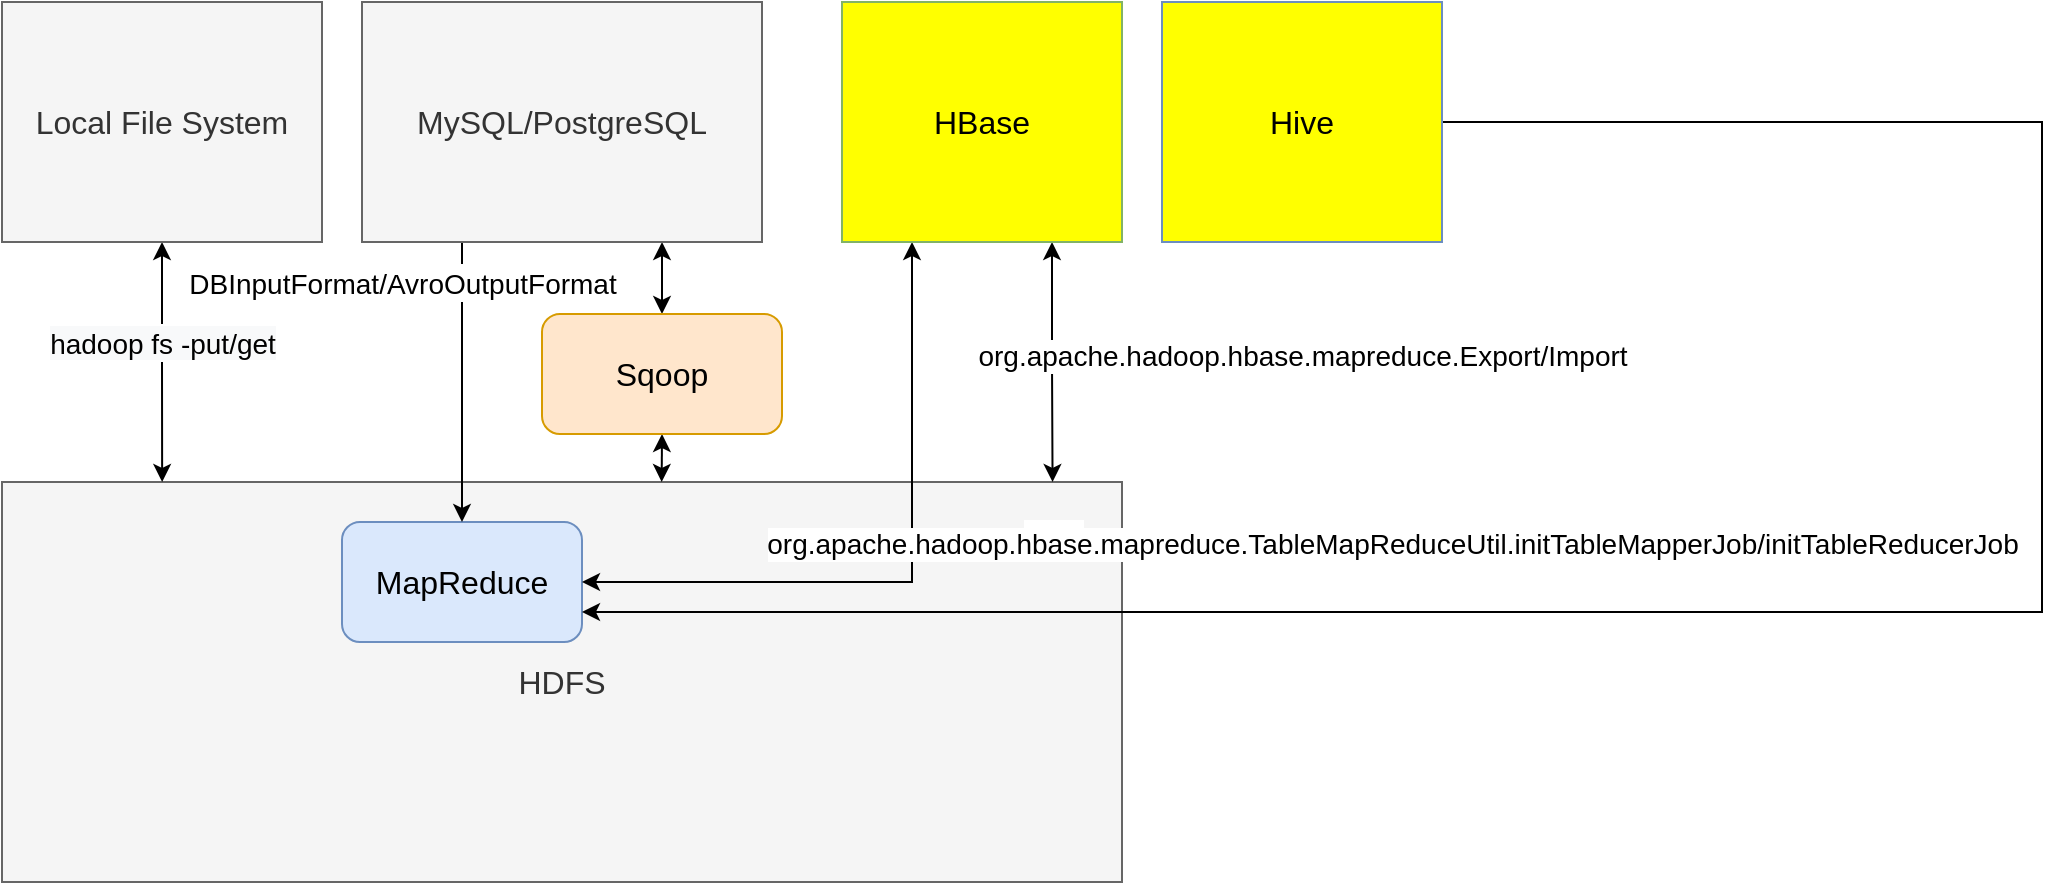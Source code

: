 <mxfile version="16.5.6" type="device"><diagram id="8yHw5EFJD6iDHv8WdSHa" name="Page-1"><mxGraphModel dx="786" dy="464" grid="1" gridSize="10" guides="1" tooltips="1" connect="1" arrows="1" fold="1" page="1" pageScale="1" pageWidth="827" pageHeight="1169" math="0" shadow="0"><root><mxCell id="0"/><mxCell id="1" parent="0"/><mxCell id="rUUvI44meclIwPsDlu_f-1" value="&lt;font style=&quot;font-size: 16px&quot;&gt;HDFS&lt;/font&gt;" style="rounded=0;whiteSpace=wrap;html=1;fillColor=#f5f5f5;fontColor=#333333;strokeColor=#666666;" parent="1" vertex="1"><mxGeometry x="80" y="280" width="560" height="200" as="geometry"/></mxCell><mxCell id="rUUvI44meclIwPsDlu_f-6" style="edgeStyle=orthogonalEdgeStyle;rounded=0;orthogonalLoop=1;jettySize=auto;html=1;entryX=0.143;entryY=0;entryDx=0;entryDy=0;entryPerimeter=0;fontSize=16;startArrow=classic;startFill=1;" parent="1" source="rUUvI44meclIwPsDlu_f-2" target="rUUvI44meclIwPsDlu_f-1" edge="1"><mxGeometry relative="1" as="geometry"/></mxCell><mxCell id="rUUvI44meclIwPsDlu_f-8" value="&lt;span style=&quot;background-color: rgb(248 , 249 , 250)&quot;&gt;&lt;font style=&quot;font-size: 14px&quot;&gt;hadoop fs -put/get&lt;/font&gt;&lt;/span&gt;" style="edgeLabel;html=1;align=center;verticalAlign=middle;resizable=0;points=[];fontSize=16;" parent="rUUvI44meclIwPsDlu_f-6" vertex="1" connectable="0"><mxGeometry x="-0.201" y="-3" relative="1" as="geometry"><mxPoint x="3" y="2" as="offset"/></mxGeometry></mxCell><mxCell id="rUUvI44meclIwPsDlu_f-2" value="&lt;font style=&quot;font-size: 16px&quot;&gt;Local File System&lt;/font&gt;" style="rounded=0;whiteSpace=wrap;html=1;fillColor=#f5f5f5;fontColor=#333333;strokeColor=#666666;" parent="1" vertex="1"><mxGeometry x="80" y="40" width="160" height="120" as="geometry"/></mxCell><mxCell id="rUUvI44meclIwPsDlu_f-3" value="&lt;font style=&quot;font-size: 16px&quot;&gt;MapReduce&lt;/font&gt;" style="rounded=1;whiteSpace=wrap;html=1;fontSize=18;fillColor=#dae8fc;strokeColor=#6c8ebf;" parent="1" vertex="1"><mxGeometry x="250" y="300" width="120" height="60" as="geometry"/></mxCell><mxCell id="rUUvI44meclIwPsDlu_f-9" style="edgeStyle=orthogonalEdgeStyle;rounded=0;orthogonalLoop=1;jettySize=auto;html=1;exitX=0.25;exitY=1;exitDx=0;exitDy=0;fontSize=16;" parent="1" source="rUUvI44meclIwPsDlu_f-4" target="rUUvI44meclIwPsDlu_f-3" edge="1"><mxGeometry relative="1" as="geometry"/></mxCell><mxCell id="rUUvI44meclIwPsDlu_f-11" value="&lt;font style=&quot;font-size: 14px&quot;&gt;DBInputFormat/AvroOutputFormat&lt;/font&gt;" style="edgeLabel;html=1;align=center;verticalAlign=middle;resizable=0;points=[];fontSize=16;" parent="rUUvI44meclIwPsDlu_f-9" vertex="1" connectable="0"><mxGeometry x="-0.871" y="-1" relative="1" as="geometry"><mxPoint x="-29" y="11" as="offset"/></mxGeometry></mxCell><mxCell id="rUUvI44meclIwPsDlu_f-14" style="edgeStyle=orthogonalEdgeStyle;rounded=0;orthogonalLoop=1;jettySize=auto;html=1;exitX=0.75;exitY=1;exitDx=0;exitDy=0;fontSize=14;startArrow=classic;startFill=1;" parent="1" source="rUUvI44meclIwPsDlu_f-4" target="rUUvI44meclIwPsDlu_f-10" edge="1"><mxGeometry relative="1" as="geometry"/></mxCell><mxCell id="rUUvI44meclIwPsDlu_f-4" value="&lt;font style=&quot;font-size: 16px&quot;&gt;MySQL/PostgreSQL&lt;/font&gt;" style="rounded=0;whiteSpace=wrap;html=1;fillColor=#f5f5f5;fontColor=#333333;strokeColor=#666666;" parent="1" vertex="1"><mxGeometry x="260" y="40" width="200" height="120" as="geometry"/></mxCell><mxCell id="rUUvI44meclIwPsDlu_f-23" style="edgeStyle=orthogonalEdgeStyle;rounded=0;orthogonalLoop=1;jettySize=auto;html=1;exitX=0.25;exitY=1;exitDx=0;exitDy=0;entryX=1;entryY=0.5;entryDx=0;entryDy=0;fontSize=14;startArrow=classic;startFill=1;" parent="1" source="rUUvI44meclIwPsDlu_f-5" target="rUUvI44meclIwPsDlu_f-3" edge="1"><mxGeometry relative="1" as="geometry"/></mxCell><mxCell id="rUUvI44meclIwPsDlu_f-24" value="&lt;ul class=&quot;inheritance&quot; style=&quot;margin: 0px 0px 0px 15px ; padding: 1px 0px 0px 15px ; color: rgb(53 , 56 , 51) ; font-family: &amp;#34;dejavu sans&amp;#34; , &amp;#34;arial&amp;#34; , &amp;#34;helvetica&amp;#34; , sans-serif ; text-align: left&quot;&gt;&lt;br&gt;&lt;/ul&gt;" style="edgeLabel;html=1;align=center;verticalAlign=middle;resizable=0;points=[];fontSize=14;" parent="rUUvI44meclIwPsDlu_f-23" vertex="1" connectable="0"><mxGeometry x="-0.069" y="1" relative="1" as="geometry"><mxPoint x="69" y="-9" as="offset"/></mxGeometry></mxCell><mxCell id="rUUvI44meclIwPsDlu_f-25" value="org.apache.hadoop.hbase.mapreduce.TableMapReduceUtil.initTableMapperJob/initTableReducerJob" style="edgeLabel;html=1;align=center;verticalAlign=middle;resizable=0;points=[];fontSize=14;" parent="rUUvI44meclIwPsDlu_f-23" vertex="1" connectable="0"><mxGeometry x="-0.1" relative="1" as="geometry"><mxPoint x="240" as="offset"/></mxGeometry></mxCell><mxCell id="OzI4-5j2neCwf6Nxwr_U-3" style="edgeStyle=orthogonalEdgeStyle;rounded=0;orthogonalLoop=1;jettySize=auto;html=1;exitX=0.75;exitY=1;exitDx=0;exitDy=0;entryX=0.938;entryY=0;entryDx=0;entryDy=0;entryPerimeter=0;startArrow=classic;startFill=1;" parent="1" source="rUUvI44meclIwPsDlu_f-5" target="rUUvI44meclIwPsDlu_f-1" edge="1"><mxGeometry relative="1" as="geometry"/></mxCell><mxCell id="OzI4-5j2neCwf6Nxwr_U-4" value="&lt;span style=&quot;font-size: 14px&quot;&gt;org.apache.hadoop.hbase.mapreduce.Export/Import&lt;/span&gt;" style="edgeLabel;html=1;align=center;verticalAlign=middle;resizable=0;points=[];" parent="OzI4-5j2neCwf6Nxwr_U-3" vertex="1" connectable="0"><mxGeometry x="-0.052" relative="1" as="geometry"><mxPoint x="125" as="offset"/></mxGeometry></mxCell><mxCell id="rUUvI44meclIwPsDlu_f-5" value="&lt;font style=&quot;font-size: 16px&quot;&gt;HBase&lt;/font&gt;" style="rounded=0;whiteSpace=wrap;html=1;fillColor=#FFFF00;strokeColor=#82b366;" parent="1" vertex="1"><mxGeometry x="500" y="40" width="140" height="120" as="geometry"/></mxCell><mxCell id="rUUvI44meclIwPsDlu_f-16" style="edgeStyle=orthogonalEdgeStyle;rounded=0;orthogonalLoop=1;jettySize=auto;html=1;exitX=0.5;exitY=1;exitDx=0;exitDy=0;entryX=0.589;entryY=0;entryDx=0;entryDy=0;entryPerimeter=0;fontSize=14;startArrow=classic;startFill=1;" parent="1" source="rUUvI44meclIwPsDlu_f-10" target="rUUvI44meclIwPsDlu_f-1" edge="1"><mxGeometry relative="1" as="geometry"/></mxCell><mxCell id="rUUvI44meclIwPsDlu_f-10" value="&lt;font style=&quot;font-size: 16px&quot;&gt;Sqoop&lt;br&gt;&lt;/font&gt;" style="rounded=1;whiteSpace=wrap;html=1;fontSize=18;fillColor=#ffe6cc;strokeColor=#d79b00;" parent="1" vertex="1"><mxGeometry x="350" y="196" width="120" height="60" as="geometry"/></mxCell><mxCell id="OzI4-5j2neCwf6Nxwr_U-1" style="edgeStyle=orthogonalEdgeStyle;rounded=0;orthogonalLoop=1;jettySize=auto;html=1;entryX=1;entryY=0.75;entryDx=0;entryDy=0;" parent="1" source="rUUvI44meclIwPsDlu_f-26" target="rUUvI44meclIwPsDlu_f-3" edge="1"><mxGeometry relative="1" as="geometry"><Array as="points"><mxPoint x="1100" y="100"/><mxPoint x="1100" y="345"/></Array></mxGeometry></mxCell><mxCell id="rUUvI44meclIwPsDlu_f-26" value="&lt;font style=&quot;font-size: 16px&quot;&gt;Hive&lt;br&gt;&lt;/font&gt;" style="rounded=0;whiteSpace=wrap;html=1;fontSize=18;fillColor=#FFFF00;strokeColor=#6c8ebf;" parent="1" vertex="1"><mxGeometry x="660" y="40" width="140" height="120" as="geometry"/></mxCell></root></mxGraphModel></diagram></mxfile>